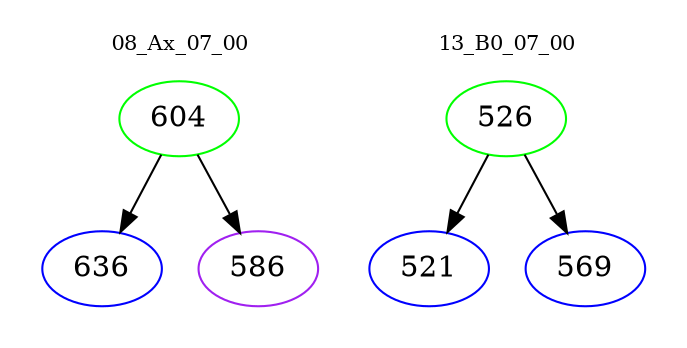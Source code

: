 digraph{
subgraph cluster_0 {
color = white
label = "08_Ax_07_00";
fontsize=10;
T0_604 [label="604", color="green"]
T0_604 -> T0_636 [color="black"]
T0_636 [label="636", color="blue"]
T0_604 -> T0_586 [color="black"]
T0_586 [label="586", color="purple"]
}
subgraph cluster_1 {
color = white
label = "13_B0_07_00";
fontsize=10;
T1_526 [label="526", color="green"]
T1_526 -> T1_521 [color="black"]
T1_521 [label="521", color="blue"]
T1_526 -> T1_569 [color="black"]
T1_569 [label="569", color="blue"]
}
}

